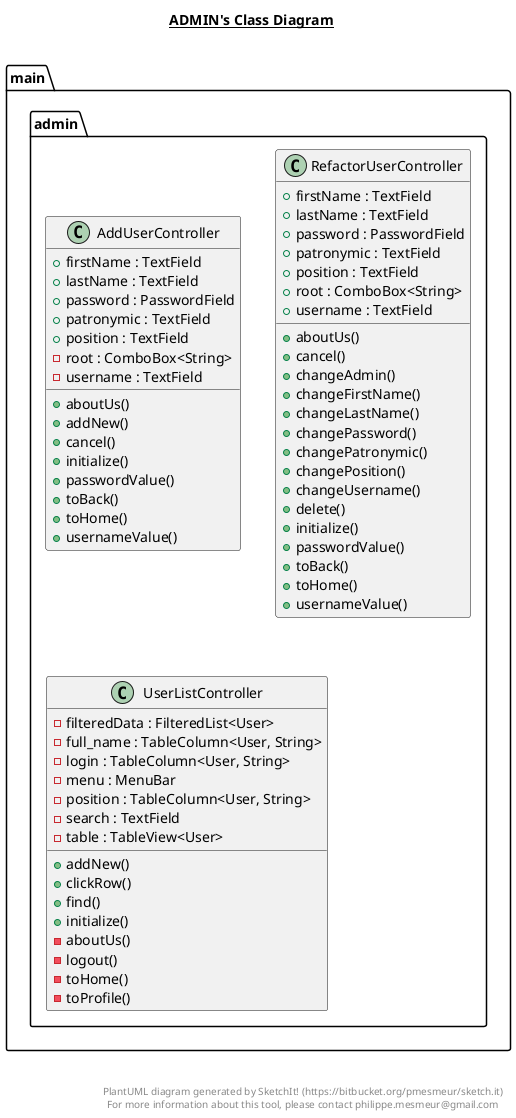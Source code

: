 @startuml

title __ADMIN's Class Diagram__\n

  namespace main {
    namespace admin {
      class main.admin.AddUserController {
          + firstName : TextField
          + lastName : TextField
          + password : PasswordField
          + patronymic : TextField
          + position : TextField
          - root : ComboBox<String>
          - username : TextField
          + aboutUs()
          + addNew()
          + cancel()
          + initialize()
          + passwordValue()
          + toBack()
          + toHome()
          + usernameValue()
      }
    }
  }
  

  namespace main {
    namespace admin {
      class main.admin.RefactorUserController {
          + firstName : TextField
          + lastName : TextField
          + password : PasswordField
          + patronymic : TextField
          + position : TextField
          + root : ComboBox<String>
          + username : TextField
          + aboutUs()
          + cancel()
          + changeAdmin()
          + changeFirstName()
          + changeLastName()
          + changePassword()
          + changePatronymic()
          + changePosition()
          + changeUsername()
          + delete()
          + initialize()
          + passwordValue()
          + toBack()
          + toHome()
          + usernameValue()
      }
    }
  }
  

  namespace main {
    namespace admin {
      class main.admin.UserListController {
          - filteredData : FilteredList<User>
          - full_name : TableColumn<User, String>
          - login : TableColumn<User, String>
          - menu : MenuBar
          - position : TableColumn<User, String>
          - search : TextField
          - table : TableView<User>
          + addNew()
          + clickRow()
          + find()
          + initialize()
          - aboutUs()
          - logout()
          - toHome()
          - toProfile()
      }
    }
  }
  



right footer


PlantUML diagram generated by SketchIt! (https://bitbucket.org/pmesmeur/sketch.it)
For more information about this tool, please contact philippe.mesmeur@gmail.com
endfooter

@enduml
